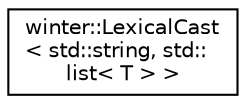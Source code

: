digraph "类继承关系图"
{
 // LATEX_PDF_SIZE
  edge [fontname="Helvetica",fontsize="10",labelfontname="Helvetica",labelfontsize="10"];
  node [fontname="Helvetica",fontsize="10",shape=record];
  rankdir="LR";
  Node0 [label="winter::LexicalCast\l\< std::string, std::\llist\< T \> \>",height=0.2,width=0.4,color="black", fillcolor="white", style="filled",URL="$classwinter_1_1LexicalCast_3_01std_1_1string_00_01std_1_1list_3_01T_01_4_01_4.html",tooltip="类型转换模板类片特化(YAML String 转换成 std::list<T>)"];
}

